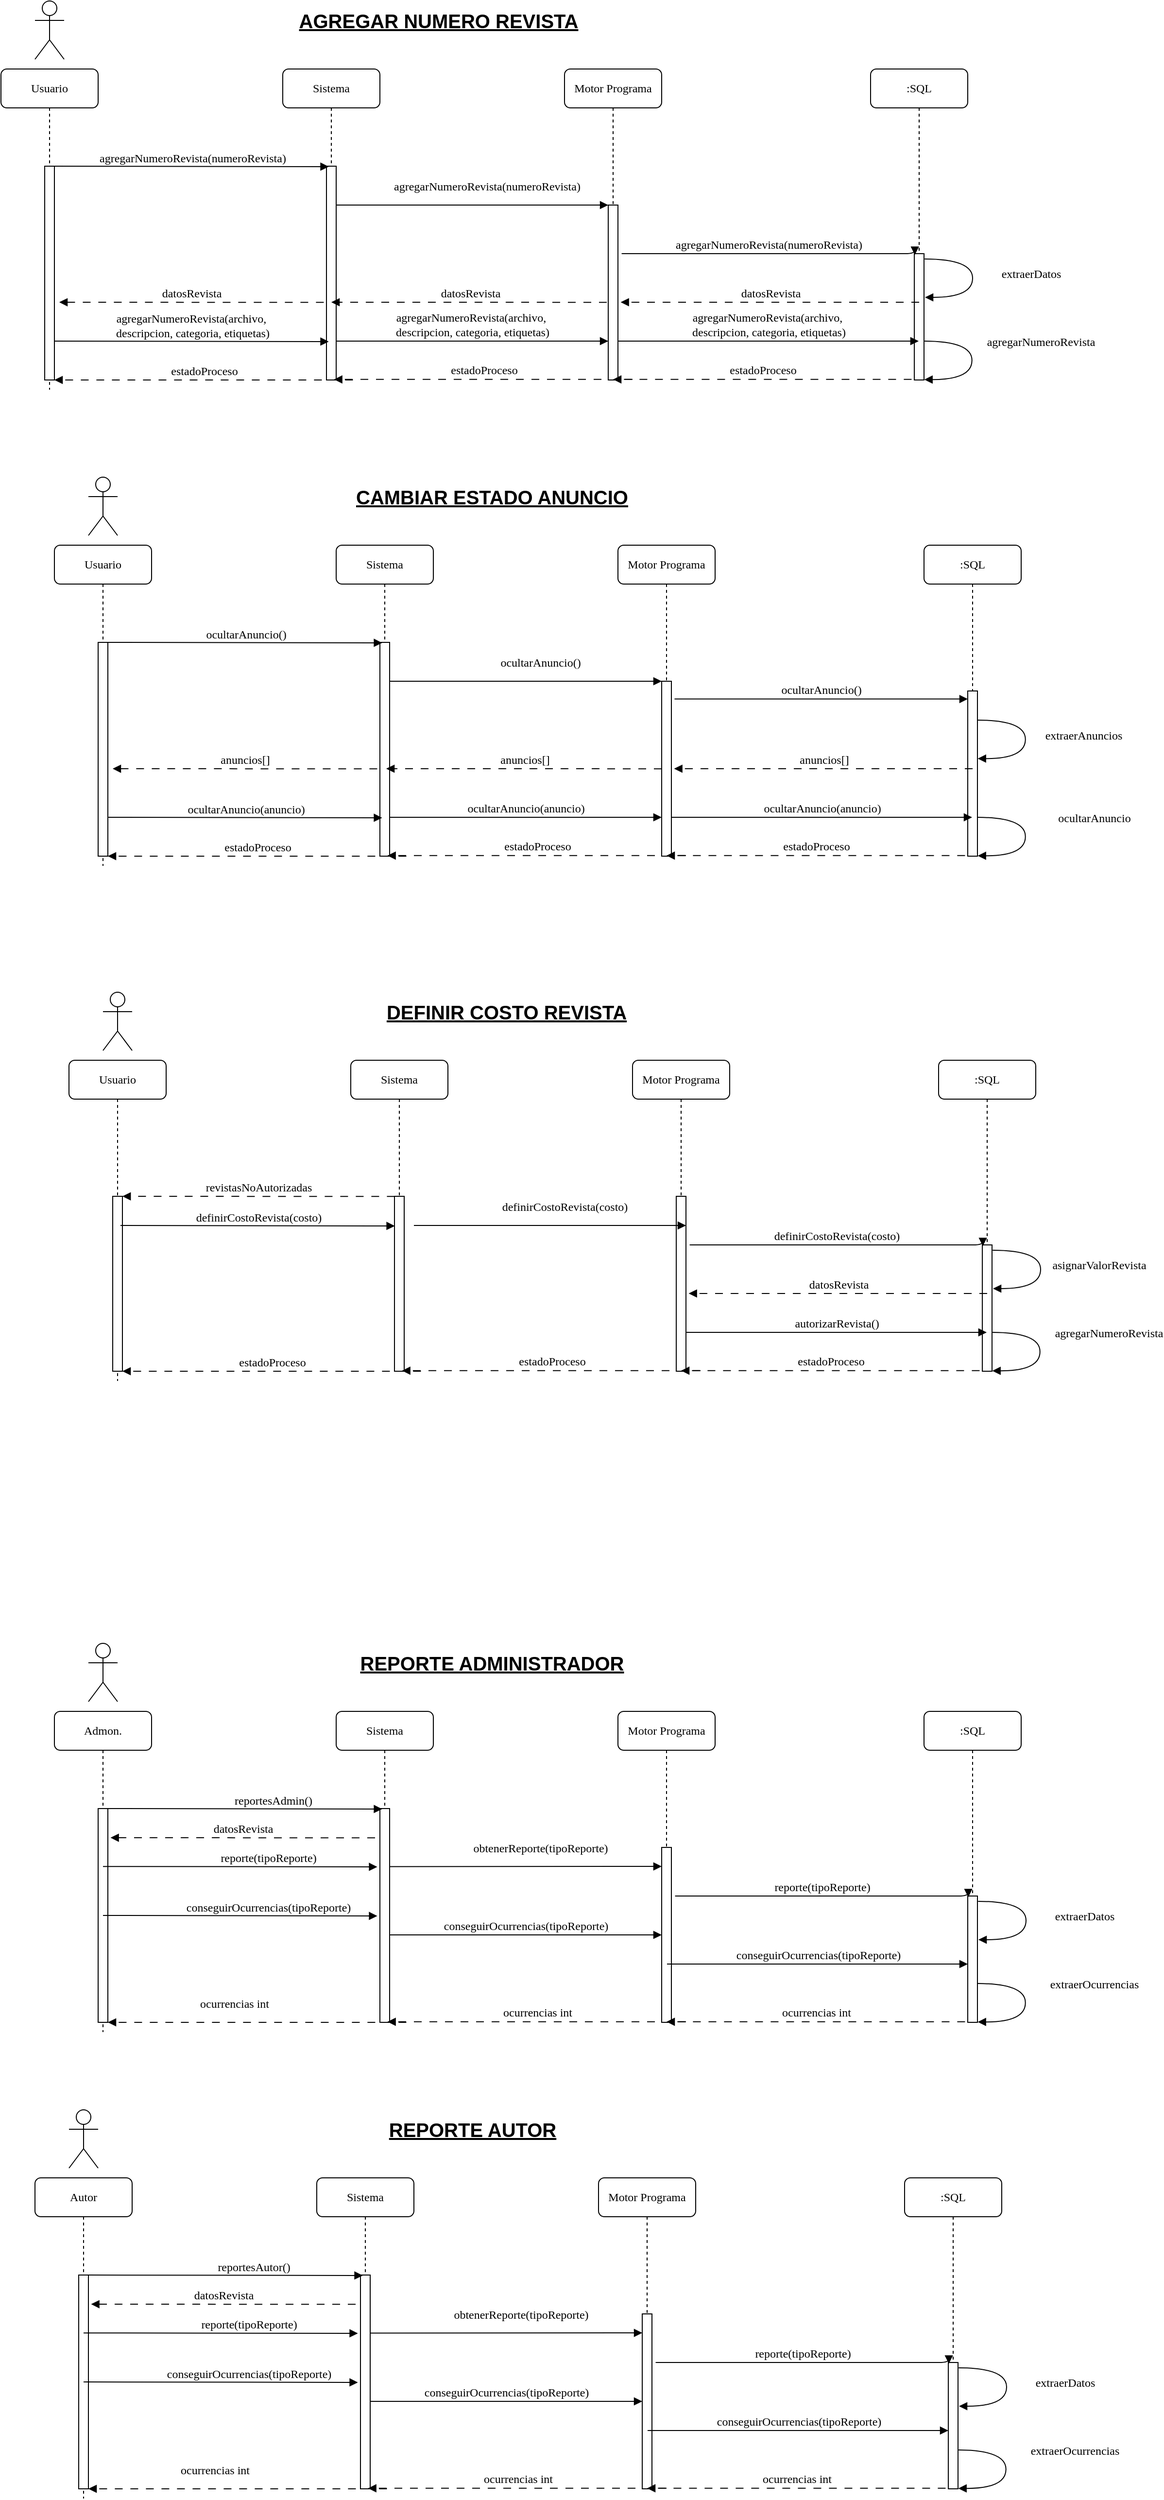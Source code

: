<mxfile version="24.7.17">
  <diagram name="Page-1" id="xA_IdwqXg2Sbtz7F4ckA">
    <mxGraphModel dx="1478" dy="698" grid="1" gridSize="10" guides="1" tooltips="1" connect="1" arrows="1" fold="1" page="1" pageScale="1" pageWidth="850" pageHeight="1100" math="0" shadow="0">
      <root>
        <mxCell id="0" />
        <mxCell id="1" parent="0" />
        <mxCell id="ti2Xoy3z3PjpQ079Awa5-1" value="Sistema" style="shape=umlLifeline;perimeter=lifelinePerimeter;whiteSpace=wrap;html=1;container=1;collapsible=0;recursiveResize=0;outlineConnect=0;rounded=1;shadow=0;comic=0;labelBackgroundColor=none;strokeWidth=1;fontFamily=Verdana;fontSize=12;align=center;" vertex="1" parent="1">
          <mxGeometry x="310" y="140" width="100" height="320" as="geometry" />
        </mxCell>
        <mxCell id="ti2Xoy3z3PjpQ079Awa5-2" value="" style="html=1;points=[];perimeter=orthogonalPerimeter;rounded=0;shadow=0;comic=0;labelBackgroundColor=none;strokeWidth=1;fontFamily=Verdana;fontSize=12;align=center;" vertex="1" parent="ti2Xoy3z3PjpQ079Awa5-1">
          <mxGeometry x="45" y="100" width="10" height="220" as="geometry" />
        </mxCell>
        <mxCell id="ti2Xoy3z3PjpQ079Awa5-116" value="estadoProceso" style="html=1;verticalAlign=bottom;endArrow=block;labelBackgroundColor=none;fontFamily=Verdana;fontSize=12;edgeStyle=elbowEdgeStyle;elbow=vertical;entryX=0.056;entryY=0.01;entryDx=0;entryDy=0;entryPerimeter=0;dashed=1;dashPattern=8 8;" edge="1" parent="ti2Xoy3z3PjpQ079Awa5-1">
          <mxGeometry relative="1" as="geometry">
            <mxPoint x="360" y="319.43" as="sourcePoint" />
            <Array as="points">
              <mxPoint x="57.79" y="319.43" />
            </Array>
            <mxPoint x="52.79" y="319.43" as="targetPoint" />
          </mxGeometry>
        </mxCell>
        <mxCell id="ti2Xoy3z3PjpQ079Awa5-3" value="Motor Programa" style="shape=umlLifeline;perimeter=lifelinePerimeter;whiteSpace=wrap;html=1;container=1;collapsible=0;recursiveResize=0;outlineConnect=0;rounded=1;shadow=0;comic=0;labelBackgroundColor=none;strokeWidth=1;fontFamily=Verdana;fontSize=12;align=center;" vertex="1" parent="1">
          <mxGeometry x="600" y="140" width="100" height="320" as="geometry" />
        </mxCell>
        <mxCell id="ti2Xoy3z3PjpQ079Awa5-4" value="" style="html=1;points=[];perimeter=orthogonalPerimeter;rounded=0;shadow=0;comic=0;labelBackgroundColor=none;strokeWidth=1;fontFamily=Verdana;fontSize=12;align=center;" vertex="1" parent="ti2Xoy3z3PjpQ079Awa5-3">
          <mxGeometry x="45" y="140" width="10" height="180" as="geometry" />
        </mxCell>
        <mxCell id="ti2Xoy3z3PjpQ079Awa5-5" value=":SQL" style="shape=umlLifeline;perimeter=lifelinePerimeter;whiteSpace=wrap;html=1;container=1;collapsible=0;recursiveResize=0;outlineConnect=0;rounded=1;shadow=0;comic=0;labelBackgroundColor=none;strokeWidth=1;fontFamily=Verdana;fontSize=12;align=center;" vertex="1" parent="1">
          <mxGeometry x="915" y="140" width="100" height="320" as="geometry" />
        </mxCell>
        <mxCell id="ti2Xoy3z3PjpQ079Awa5-6" value="" style="html=1;points=[];perimeter=orthogonalPerimeter;rounded=0;shadow=0;comic=0;labelBackgroundColor=none;strokeWidth=1;fontFamily=Verdana;fontSize=12;align=center;" vertex="1" parent="ti2Xoy3z3PjpQ079Awa5-5">
          <mxGeometry x="45" y="190" width="10" height="130" as="geometry" />
        </mxCell>
        <mxCell id="ti2Xoy3z3PjpQ079Awa5-7" value="extraerDatos" style="html=1;verticalAlign=bottom;endArrow=block;labelBackgroundColor=none;fontFamily=Verdana;fontSize=12;elbow=vertical;edgeStyle=orthogonalEdgeStyle;curved=1;exitX=1.066;exitY=0.713;exitPerimeter=0;" edge="1" parent="ti2Xoy3z3PjpQ079Awa5-5">
          <mxGeometry x="0.072" y="60" relative="1" as="geometry">
            <mxPoint x="55.66" y="195.45" as="sourcePoint" />
            <mxPoint x="56" y="235" as="targetPoint" />
            <Array as="points">
              <mxPoint x="105" y="195.54" />
              <mxPoint x="105" y="234.54" />
            </Array>
            <mxPoint as="offset" />
          </mxGeometry>
        </mxCell>
        <mxCell id="ti2Xoy3z3PjpQ079Awa5-114" value="agregarNumeroRevista" style="html=1;verticalAlign=bottom;endArrow=block;labelBackgroundColor=none;fontFamily=Verdana;fontSize=12;elbow=vertical;edgeStyle=orthogonalEdgeStyle;curved=1;exitX=1.066;exitY=0.713;exitPerimeter=0;" edge="1" parent="ti2Xoy3z3PjpQ079Awa5-5">
          <mxGeometry x="-0.14" y="71" relative="1" as="geometry">
            <mxPoint x="55.0" y="280.05" as="sourcePoint" />
            <mxPoint x="55.34" y="319.6" as="targetPoint" />
            <Array as="points">
              <mxPoint x="104.34" y="280.14" />
              <mxPoint x="104.34" y="319.14" />
            </Array>
            <mxPoint as="offset" />
          </mxGeometry>
        </mxCell>
        <mxCell id="ti2Xoy3z3PjpQ079Awa5-8" value="Usuario" style="shape=umlLifeline;perimeter=lifelinePerimeter;whiteSpace=wrap;html=1;container=1;collapsible=0;recursiveResize=0;outlineConnect=0;rounded=1;shadow=0;comic=0;labelBackgroundColor=none;strokeWidth=1;fontFamily=Verdana;fontSize=12;align=center;" vertex="1" parent="1">
          <mxGeometry x="20" y="140" width="100" height="330" as="geometry" />
        </mxCell>
        <mxCell id="ti2Xoy3z3PjpQ079Awa5-9" value="" style="html=1;points=[];perimeter=orthogonalPerimeter;rounded=0;shadow=0;comic=0;labelBackgroundColor=none;strokeWidth=1;fontFamily=Verdana;fontSize=12;align=center;" vertex="1" parent="ti2Xoy3z3PjpQ079Awa5-8">
          <mxGeometry x="45" y="100" width="10" height="220" as="geometry" />
        </mxCell>
        <mxCell id="ti2Xoy3z3PjpQ079Awa5-117" value="estadoProceso" style="html=1;verticalAlign=bottom;endArrow=block;labelBackgroundColor=none;fontFamily=Verdana;fontSize=12;edgeStyle=elbowEdgeStyle;elbow=vertical;entryX=0.056;entryY=0.01;entryDx=0;entryDy=0;entryPerimeter=0;dashed=1;dashPattern=8 8;" edge="1" parent="ti2Xoy3z3PjpQ079Awa5-8">
          <mxGeometry relative="1" as="geometry">
            <mxPoint x="362.21" y="320" as="sourcePoint" />
            <Array as="points">
              <mxPoint x="60.0" y="320" />
            </Array>
            <mxPoint x="55.0" y="320" as="targetPoint" />
          </mxGeometry>
        </mxCell>
        <mxCell id="ti2Xoy3z3PjpQ079Awa5-10" value="agregarNumeroRevista(numeroRevista)" style="html=1;verticalAlign=bottom;endArrow=block;labelBackgroundColor=none;fontFamily=Verdana;fontSize=12;edgeStyle=elbowEdgeStyle;elbow=vertical;entryX=0.056;entryY=0.01;entryDx=0;entryDy=0;entryPerimeter=0;" edge="1" parent="1" target="ti2Xoy3z3PjpQ079Awa5-6">
          <mxGeometry relative="1" as="geometry">
            <mxPoint x="658.79" y="330" as="sourcePoint" />
            <Array as="points">
              <mxPoint x="663.79" y="330" />
            </Array>
            <mxPoint x="880" y="333" as="targetPoint" />
          </mxGeometry>
        </mxCell>
        <mxCell id="ti2Xoy3z3PjpQ079Awa5-11" value="agregarNumeroRevista(numeroRevista)" style="html=1;verticalAlign=bottom;endArrow=block;entryX=0;entryY=0;labelBackgroundColor=none;fontFamily=Verdana;fontSize=12;edgeStyle=elbowEdgeStyle;elbow=vertical;" edge="1" parent="1" source="ti2Xoy3z3PjpQ079Awa5-2" target="ti2Xoy3z3PjpQ079Awa5-4">
          <mxGeometry x="0.107" y="10" relative="1" as="geometry">
            <mxPoint x="440" y="260" as="sourcePoint" />
            <mxPoint as="offset" />
          </mxGeometry>
        </mxCell>
        <mxCell id="ti2Xoy3z3PjpQ079Awa5-12" value="" style="shape=umlActor;verticalLabelPosition=bottom;verticalAlign=top;html=1;outlineConnect=0;" vertex="1" parent="1">
          <mxGeometry x="55" y="70" width="30" height="60" as="geometry" />
        </mxCell>
        <mxCell id="ti2Xoy3z3PjpQ079Awa5-13" value="&lt;font style=&quot;font-size: 20px;&quot;&gt;&lt;b&gt;&lt;u&gt;AGREGAR NUMERO REVISTA&lt;/u&gt;&lt;/b&gt;&lt;/font&gt;" style="text;html=1;align=center;verticalAlign=middle;resizable=0;points=[];autosize=1;strokeColor=none;fillColor=none;" vertex="1" parent="1">
          <mxGeometry x="315" y="70" width="310" height="40" as="geometry" />
        </mxCell>
        <mxCell id="ti2Xoy3z3PjpQ079Awa5-15" value="agregarNumeroRevista(numeroRevista)" style="html=1;verticalAlign=bottom;endArrow=block;labelBackgroundColor=none;fontFamily=Verdana;fontSize=12;edgeStyle=elbowEdgeStyle;elbow=vertical;entryX=0.771;entryY=0.067;entryDx=0;entryDy=0;entryPerimeter=0;exitX=0.771;exitY=0.067;exitDx=0;exitDy=0;exitPerimeter=0;" edge="1" parent="1">
          <mxGeometry x="0.004" relative="1" as="geometry">
            <mxPoint x="75.0" y="240" as="sourcePoint" />
            <mxPoint x="357.29" y="240.52" as="targetPoint" />
            <mxPoint as="offset" />
          </mxGeometry>
        </mxCell>
        <mxCell id="ti2Xoy3z3PjpQ079Awa5-16" value="datosRevista" style="html=1;verticalAlign=bottom;endArrow=block;labelBackgroundColor=none;fontFamily=Verdana;fontSize=12;edgeStyle=elbowEdgeStyle;elbow=vertical;entryX=0.056;entryY=0.01;entryDx=0;entryDy=0;entryPerimeter=0;dashed=1;dashPattern=8 8;" edge="1" parent="1">
          <mxGeometry relative="1" as="geometry">
            <mxPoint x="965" y="380" as="sourcePoint" />
            <Array as="points">
              <mxPoint x="662.79" y="380" />
            </Array>
            <mxPoint x="657.79" y="380" as="targetPoint" />
          </mxGeometry>
        </mxCell>
        <mxCell id="ti2Xoy3z3PjpQ079Awa5-17" value="datosRevista" style="html=1;verticalAlign=bottom;endArrow=block;labelBackgroundColor=none;fontFamily=Verdana;fontSize=12;edgeStyle=elbowEdgeStyle;elbow=vertical;dashed=1;dashPattern=8 8;exitX=0.056;exitY=0.984;exitDx=0;exitDy=0;exitPerimeter=0;" edge="1" parent="1">
          <mxGeometry x="-0.005" relative="1" as="geometry">
            <mxPoint x="643.48" y="380.08" as="sourcePoint" />
            <Array as="points" />
            <mxPoint x="360" y="380" as="targetPoint" />
            <mxPoint as="offset" />
          </mxGeometry>
        </mxCell>
        <mxCell id="ti2Xoy3z3PjpQ079Awa5-18" value="datosRevista" style="html=1;verticalAlign=bottom;endArrow=block;labelBackgroundColor=none;fontFamily=Verdana;fontSize=12;edgeStyle=elbowEdgeStyle;elbow=vertical;dashed=1;dashPattern=8 8;" edge="1" parent="1">
          <mxGeometry x="-0.001" relative="1" as="geometry">
            <mxPoint x="352.21" y="380.14" as="sourcePoint" />
            <Array as="points">
              <mxPoint x="210" y="380" />
            </Array>
            <mxPoint x="80" y="380" as="targetPoint" />
            <mxPoint as="offset" />
          </mxGeometry>
        </mxCell>
        <mxCell id="ti2Xoy3z3PjpQ079Awa5-110" value="agregarNumeroRevista(archivo,&amp;nbsp;&lt;div&gt;descripcion, categoria, etiquetas)&lt;/div&gt;" style="html=1;verticalAlign=bottom;endArrow=block;labelBackgroundColor=none;fontFamily=Verdana;fontSize=12;edgeStyle=elbowEdgeStyle;elbow=vertical;entryX=0.771;entryY=0.067;entryDx=0;entryDy=0;entryPerimeter=0;exitX=0.771;exitY=0.067;exitDx=0;exitDy=0;exitPerimeter=0;" edge="1" parent="1">
          <mxGeometry x="0.004" relative="1" as="geometry">
            <mxPoint x="75.0" y="420" as="sourcePoint" />
            <mxPoint x="357.29" y="420.52" as="targetPoint" />
            <mxPoint as="offset" />
          </mxGeometry>
        </mxCell>
        <mxCell id="ti2Xoy3z3PjpQ079Awa5-111" value="agregarNumeroRevista(archivo,&amp;nbsp;&lt;div&gt;descripcion, categoria, etiquetas)&lt;/div&gt;" style="html=1;verticalAlign=bottom;endArrow=block;entryX=0;entryY=0;labelBackgroundColor=none;fontFamily=Verdana;fontSize=12;edgeStyle=elbowEdgeStyle;elbow=vertical;" edge="1" parent="1">
          <mxGeometry relative="1" as="geometry">
            <mxPoint x="365" y="420" as="sourcePoint" />
            <mxPoint as="offset" />
            <mxPoint x="645" y="420" as="targetPoint" />
          </mxGeometry>
        </mxCell>
        <mxCell id="ti2Xoy3z3PjpQ079Awa5-113" value="agregarNumeroRevista(archivo,&amp;nbsp;&lt;div&gt;descripcion, categoria, etiquetas)&lt;/div&gt;" style="html=1;verticalAlign=bottom;endArrow=block;labelBackgroundColor=none;fontFamily=Verdana;fontSize=12;edgeStyle=elbowEdgeStyle;elbow=vertical;" edge="1" parent="1" target="ti2Xoy3z3PjpQ079Awa5-5">
          <mxGeometry relative="1" as="geometry">
            <mxPoint x="655" y="420" as="sourcePoint" />
            <mxPoint as="offset" />
            <mxPoint x="935" y="420" as="targetPoint" />
          </mxGeometry>
        </mxCell>
        <mxCell id="ti2Xoy3z3PjpQ079Awa5-115" value="estadoProceso" style="html=1;verticalAlign=bottom;endArrow=block;labelBackgroundColor=none;fontFamily=Verdana;fontSize=12;edgeStyle=elbowEdgeStyle;elbow=vertical;entryX=0.056;entryY=0.01;entryDx=0;entryDy=0;entryPerimeter=0;dashed=1;dashPattern=8 8;" edge="1" parent="1">
          <mxGeometry relative="1" as="geometry">
            <mxPoint x="957.21" y="459.43" as="sourcePoint" />
            <Array as="points">
              <mxPoint x="655" y="459.43" />
            </Array>
            <mxPoint x="650" y="459.43" as="targetPoint" />
          </mxGeometry>
        </mxCell>
        <mxCell id="ti2Xoy3z3PjpQ079Awa5-118" value="Sistema" style="shape=umlLifeline;perimeter=lifelinePerimeter;whiteSpace=wrap;html=1;container=1;collapsible=0;recursiveResize=0;outlineConnect=0;rounded=1;shadow=0;comic=0;labelBackgroundColor=none;strokeWidth=1;fontFamily=Verdana;fontSize=12;align=center;" vertex="1" parent="1">
          <mxGeometry x="365" y="630" width="100" height="320" as="geometry" />
        </mxCell>
        <mxCell id="ti2Xoy3z3PjpQ079Awa5-119" value="" style="html=1;points=[];perimeter=orthogonalPerimeter;rounded=0;shadow=0;comic=0;labelBackgroundColor=none;strokeWidth=1;fontFamily=Verdana;fontSize=12;align=center;" vertex="1" parent="ti2Xoy3z3PjpQ079Awa5-118">
          <mxGeometry x="45" y="100" width="10" height="220" as="geometry" />
        </mxCell>
        <mxCell id="ti2Xoy3z3PjpQ079Awa5-120" value="estadoProceso" style="html=1;verticalAlign=bottom;endArrow=block;labelBackgroundColor=none;fontFamily=Verdana;fontSize=12;edgeStyle=elbowEdgeStyle;elbow=vertical;entryX=0.056;entryY=0.01;entryDx=0;entryDy=0;entryPerimeter=0;dashed=1;dashPattern=8 8;" edge="1" parent="ti2Xoy3z3PjpQ079Awa5-118">
          <mxGeometry relative="1" as="geometry">
            <mxPoint x="360" y="319.43" as="sourcePoint" />
            <Array as="points">
              <mxPoint x="57.79" y="319.43" />
            </Array>
            <mxPoint x="52.79" y="319.43" as="targetPoint" />
          </mxGeometry>
        </mxCell>
        <mxCell id="ti2Xoy3z3PjpQ079Awa5-121" value="Motor Programa" style="shape=umlLifeline;perimeter=lifelinePerimeter;whiteSpace=wrap;html=1;container=1;collapsible=0;recursiveResize=0;outlineConnect=0;rounded=1;shadow=0;comic=0;labelBackgroundColor=none;strokeWidth=1;fontFamily=Verdana;fontSize=12;align=center;" vertex="1" parent="1">
          <mxGeometry x="655" y="630" width="100" height="320" as="geometry" />
        </mxCell>
        <mxCell id="ti2Xoy3z3PjpQ079Awa5-122" value="" style="html=1;points=[];perimeter=orthogonalPerimeter;rounded=0;shadow=0;comic=0;labelBackgroundColor=none;strokeWidth=1;fontFamily=Verdana;fontSize=12;align=center;" vertex="1" parent="ti2Xoy3z3PjpQ079Awa5-121">
          <mxGeometry x="45" y="140" width="10" height="180" as="geometry" />
        </mxCell>
        <mxCell id="ti2Xoy3z3PjpQ079Awa5-123" value=":SQL" style="shape=umlLifeline;perimeter=lifelinePerimeter;whiteSpace=wrap;html=1;container=1;collapsible=0;recursiveResize=0;outlineConnect=0;rounded=1;shadow=0;comic=0;labelBackgroundColor=none;strokeWidth=1;fontFamily=Verdana;fontSize=12;align=center;" vertex="1" parent="1">
          <mxGeometry x="970" y="630" width="100" height="320" as="geometry" />
        </mxCell>
        <mxCell id="ti2Xoy3z3PjpQ079Awa5-124" value="" style="html=1;points=[];perimeter=orthogonalPerimeter;rounded=0;shadow=0;comic=0;labelBackgroundColor=none;strokeWidth=1;fontFamily=Verdana;fontSize=12;align=center;" vertex="1" parent="ti2Xoy3z3PjpQ079Awa5-123">
          <mxGeometry x="45" y="150" width="10" height="170" as="geometry" />
        </mxCell>
        <mxCell id="ti2Xoy3z3PjpQ079Awa5-125" value="extraerAnuncios" style="html=1;verticalAlign=bottom;endArrow=block;labelBackgroundColor=none;fontFamily=Verdana;fontSize=12;elbow=vertical;edgeStyle=orthogonalEdgeStyle;curved=1;exitX=1.066;exitY=0.713;exitPerimeter=0;" edge="1" parent="ti2Xoy3z3PjpQ079Awa5-123">
          <mxGeometry x="0.072" y="60" relative="1" as="geometry">
            <mxPoint x="55.0" y="180.03" as="sourcePoint" />
            <mxPoint x="55.34" y="219.58" as="targetPoint" />
            <Array as="points">
              <mxPoint x="104.34" y="180.12" />
              <mxPoint x="104.34" y="219.12" />
            </Array>
            <mxPoint as="offset" />
          </mxGeometry>
        </mxCell>
        <mxCell id="ti2Xoy3z3PjpQ079Awa5-126" value="ocultarAnuncio" style="html=1;verticalAlign=bottom;endArrow=block;labelBackgroundColor=none;fontFamily=Verdana;fontSize=12;elbow=vertical;edgeStyle=orthogonalEdgeStyle;curved=1;exitX=1.066;exitY=0.713;exitPerimeter=0;" edge="1" parent="ti2Xoy3z3PjpQ079Awa5-123">
          <mxGeometry x="-0.14" y="71" relative="1" as="geometry">
            <mxPoint x="55.0" y="280.05" as="sourcePoint" />
            <mxPoint x="55.34" y="319.6" as="targetPoint" />
            <Array as="points">
              <mxPoint x="104.34" y="280.14" />
              <mxPoint x="104.34" y="319.14" />
            </Array>
            <mxPoint as="offset" />
          </mxGeometry>
        </mxCell>
        <mxCell id="ti2Xoy3z3PjpQ079Awa5-127" value="Usuario" style="shape=umlLifeline;perimeter=lifelinePerimeter;whiteSpace=wrap;html=1;container=1;collapsible=0;recursiveResize=0;outlineConnect=0;rounded=1;shadow=0;comic=0;labelBackgroundColor=none;strokeWidth=1;fontFamily=Verdana;fontSize=12;align=center;" vertex="1" parent="1">
          <mxGeometry x="75" y="630" width="100" height="330" as="geometry" />
        </mxCell>
        <mxCell id="ti2Xoy3z3PjpQ079Awa5-128" value="" style="html=1;points=[];perimeter=orthogonalPerimeter;rounded=0;shadow=0;comic=0;labelBackgroundColor=none;strokeWidth=1;fontFamily=Verdana;fontSize=12;align=center;" vertex="1" parent="ti2Xoy3z3PjpQ079Awa5-127">
          <mxGeometry x="45" y="100" width="10" height="220" as="geometry" />
        </mxCell>
        <mxCell id="ti2Xoy3z3PjpQ079Awa5-129" value="estadoProceso" style="html=1;verticalAlign=bottom;endArrow=block;labelBackgroundColor=none;fontFamily=Verdana;fontSize=12;edgeStyle=elbowEdgeStyle;elbow=vertical;entryX=0.056;entryY=0.01;entryDx=0;entryDy=0;entryPerimeter=0;dashed=1;dashPattern=8 8;" edge="1" parent="ti2Xoy3z3PjpQ079Awa5-127">
          <mxGeometry relative="1" as="geometry">
            <mxPoint x="362.21" y="320" as="sourcePoint" />
            <Array as="points">
              <mxPoint x="60.0" y="320" />
            </Array>
            <mxPoint x="55.0" y="320" as="targetPoint" />
          </mxGeometry>
        </mxCell>
        <mxCell id="ti2Xoy3z3PjpQ079Awa5-130" value="ocultarAnuncio()" style="html=1;verticalAlign=bottom;endArrow=block;labelBackgroundColor=none;fontFamily=Verdana;fontSize=12;edgeStyle=elbowEdgeStyle;elbow=vertical;" edge="1" parent="1">
          <mxGeometry relative="1" as="geometry">
            <mxPoint x="713.23" y="788.3" as="sourcePoint" />
            <Array as="points">
              <mxPoint x="718.23" y="788.3" />
            </Array>
            <mxPoint x="1015" y="788" as="targetPoint" />
          </mxGeometry>
        </mxCell>
        <mxCell id="ti2Xoy3z3PjpQ079Awa5-131" value="ocultarAnuncio()" style="html=1;verticalAlign=bottom;endArrow=block;entryX=0;entryY=0;labelBackgroundColor=none;fontFamily=Verdana;fontSize=12;edgeStyle=elbowEdgeStyle;elbow=vertical;" edge="1" parent="1" source="ti2Xoy3z3PjpQ079Awa5-119" target="ti2Xoy3z3PjpQ079Awa5-122">
          <mxGeometry x="0.106" y="10" relative="1" as="geometry">
            <mxPoint x="495" y="750" as="sourcePoint" />
            <mxPoint as="offset" />
          </mxGeometry>
        </mxCell>
        <mxCell id="ti2Xoy3z3PjpQ079Awa5-132" value="" style="shape=umlActor;verticalLabelPosition=bottom;verticalAlign=top;html=1;outlineConnect=0;" vertex="1" parent="1">
          <mxGeometry x="110" y="560" width="30" height="60" as="geometry" />
        </mxCell>
        <mxCell id="ti2Xoy3z3PjpQ079Awa5-133" value="&lt;font style=&quot;font-size: 20px;&quot;&gt;&lt;b&gt;&lt;u&gt;CAMBIAR ESTADO ANUNCIO&lt;/u&gt;&lt;/b&gt;&lt;/font&gt;" style="text;html=1;align=center;verticalAlign=middle;resizable=0;points=[];autosize=1;strokeColor=none;fillColor=none;" vertex="1" parent="1">
          <mxGeometry x="375" y="560" width="300" height="40" as="geometry" />
        </mxCell>
        <mxCell id="ti2Xoy3z3PjpQ079Awa5-134" value="ocultarAnuncio()" style="html=1;verticalAlign=bottom;endArrow=block;labelBackgroundColor=none;fontFamily=Verdana;fontSize=12;edgeStyle=elbowEdgeStyle;elbow=vertical;entryX=0.771;entryY=0.067;entryDx=0;entryDy=0;entryPerimeter=0;exitX=0.771;exitY=0.067;exitDx=0;exitDy=0;exitPerimeter=0;" edge="1" parent="1">
          <mxGeometry x="0.004" relative="1" as="geometry">
            <mxPoint x="130.0" y="730" as="sourcePoint" />
            <mxPoint x="412.29" y="730.52" as="targetPoint" />
            <mxPoint as="offset" />
          </mxGeometry>
        </mxCell>
        <mxCell id="ti2Xoy3z3PjpQ079Awa5-135" value="anuncios[]" style="html=1;verticalAlign=bottom;endArrow=block;labelBackgroundColor=none;fontFamily=Verdana;fontSize=12;edgeStyle=elbowEdgeStyle;elbow=vertical;entryX=0.056;entryY=0.01;entryDx=0;entryDy=0;entryPerimeter=0;dashed=1;dashPattern=8 8;" edge="1" parent="1">
          <mxGeometry relative="1" as="geometry">
            <mxPoint x="1020" y="860" as="sourcePoint" />
            <Array as="points">
              <mxPoint x="717.79" y="860" />
            </Array>
            <mxPoint x="712.79" y="860" as="targetPoint" />
          </mxGeometry>
        </mxCell>
        <mxCell id="ti2Xoy3z3PjpQ079Awa5-136" value="anuncios[]" style="html=1;verticalAlign=bottom;endArrow=block;labelBackgroundColor=none;fontFamily=Verdana;fontSize=12;edgeStyle=elbowEdgeStyle;elbow=vertical;dashed=1;dashPattern=8 8;exitX=0.056;exitY=0.984;exitDx=0;exitDy=0;exitPerimeter=0;" edge="1" parent="1">
          <mxGeometry x="-0.005" relative="1" as="geometry">
            <mxPoint x="700.0" y="860.08" as="sourcePoint" />
            <Array as="points" />
            <mxPoint x="416.52" y="860" as="targetPoint" />
            <mxPoint as="offset" />
          </mxGeometry>
        </mxCell>
        <mxCell id="ti2Xoy3z3PjpQ079Awa5-137" value="anuncios[]" style="html=1;verticalAlign=bottom;endArrow=block;labelBackgroundColor=none;fontFamily=Verdana;fontSize=12;edgeStyle=elbowEdgeStyle;elbow=vertical;dashed=1;dashPattern=8 8;" edge="1" parent="1">
          <mxGeometry x="-0.003" relative="1" as="geometry">
            <mxPoint x="407.21" y="860.14" as="sourcePoint" />
            <Array as="points">
              <mxPoint x="265" y="860" />
            </Array>
            <mxPoint x="135" y="860" as="targetPoint" />
            <mxPoint as="offset" />
          </mxGeometry>
        </mxCell>
        <mxCell id="ti2Xoy3z3PjpQ079Awa5-138" value="ocultarAnuncio(anuncio)" style="html=1;verticalAlign=bottom;endArrow=block;labelBackgroundColor=none;fontFamily=Verdana;fontSize=12;edgeStyle=elbowEdgeStyle;elbow=vertical;entryX=0.771;entryY=0.067;entryDx=0;entryDy=0;entryPerimeter=0;exitX=0.771;exitY=0.067;exitDx=0;exitDy=0;exitPerimeter=0;" edge="1" parent="1">
          <mxGeometry x="0.004" relative="1" as="geometry">
            <mxPoint x="130.0" y="910" as="sourcePoint" />
            <mxPoint x="412.29" y="910.52" as="targetPoint" />
            <mxPoint as="offset" />
          </mxGeometry>
        </mxCell>
        <mxCell id="ti2Xoy3z3PjpQ079Awa5-139" value="ocultarAnuncio(anuncio)" style="html=1;verticalAlign=bottom;endArrow=block;entryX=0;entryY=0;labelBackgroundColor=none;fontFamily=Verdana;fontSize=12;edgeStyle=elbowEdgeStyle;elbow=vertical;" edge="1" parent="1">
          <mxGeometry relative="1" as="geometry">
            <mxPoint x="420" y="910" as="sourcePoint" />
            <mxPoint as="offset" />
            <mxPoint x="700" y="910" as="targetPoint" />
          </mxGeometry>
        </mxCell>
        <mxCell id="ti2Xoy3z3PjpQ079Awa5-140" value="ocultarAnuncio(anuncio)" style="html=1;verticalAlign=bottom;endArrow=block;labelBackgroundColor=none;fontFamily=Verdana;fontSize=12;edgeStyle=elbowEdgeStyle;elbow=vertical;" edge="1" parent="1" target="ti2Xoy3z3PjpQ079Awa5-123">
          <mxGeometry relative="1" as="geometry">
            <mxPoint x="710" y="910" as="sourcePoint" />
            <mxPoint as="offset" />
            <mxPoint x="990" y="910" as="targetPoint" />
          </mxGeometry>
        </mxCell>
        <mxCell id="ti2Xoy3z3PjpQ079Awa5-141" value="estadoProceso" style="html=1;verticalAlign=bottom;endArrow=block;labelBackgroundColor=none;fontFamily=Verdana;fontSize=12;edgeStyle=elbowEdgeStyle;elbow=vertical;entryX=0.056;entryY=0.01;entryDx=0;entryDy=0;entryPerimeter=0;dashed=1;dashPattern=8 8;" edge="1" parent="1">
          <mxGeometry relative="1" as="geometry">
            <mxPoint x="1012.21" y="949.43" as="sourcePoint" />
            <Array as="points">
              <mxPoint x="710" y="949.43" />
            </Array>
            <mxPoint x="705" y="949.43" as="targetPoint" />
          </mxGeometry>
        </mxCell>
        <mxCell id="ti2Xoy3z3PjpQ079Awa5-143" value="Sistema" style="shape=umlLifeline;perimeter=lifelinePerimeter;whiteSpace=wrap;html=1;container=1;collapsible=0;recursiveResize=0;outlineConnect=0;rounded=1;shadow=0;comic=0;labelBackgroundColor=none;strokeWidth=1;fontFamily=Verdana;fontSize=12;align=center;" vertex="1" parent="1">
          <mxGeometry x="380" y="1160" width="100" height="320" as="geometry" />
        </mxCell>
        <mxCell id="ti2Xoy3z3PjpQ079Awa5-144" value="" style="html=1;points=[];perimeter=orthogonalPerimeter;rounded=0;shadow=0;comic=0;labelBackgroundColor=none;strokeWidth=1;fontFamily=Verdana;fontSize=12;align=center;" vertex="1" parent="ti2Xoy3z3PjpQ079Awa5-143">
          <mxGeometry x="45" y="140" width="10" height="180" as="geometry" />
        </mxCell>
        <mxCell id="ti2Xoy3z3PjpQ079Awa5-145" value="estadoProceso" style="html=1;verticalAlign=bottom;endArrow=block;labelBackgroundColor=none;fontFamily=Verdana;fontSize=12;edgeStyle=elbowEdgeStyle;elbow=vertical;entryX=0.056;entryY=0.01;entryDx=0;entryDy=0;entryPerimeter=0;dashed=1;dashPattern=8 8;" edge="1" parent="ti2Xoy3z3PjpQ079Awa5-143">
          <mxGeometry relative="1" as="geometry">
            <mxPoint x="360" y="319.43" as="sourcePoint" />
            <Array as="points">
              <mxPoint x="57.79" y="319.43" />
            </Array>
            <mxPoint x="52.79" y="319.43" as="targetPoint" />
          </mxGeometry>
        </mxCell>
        <mxCell id="ti2Xoy3z3PjpQ079Awa5-146" value="Motor Programa" style="shape=umlLifeline;perimeter=lifelinePerimeter;whiteSpace=wrap;html=1;container=1;collapsible=0;recursiveResize=0;outlineConnect=0;rounded=1;shadow=0;comic=0;labelBackgroundColor=none;strokeWidth=1;fontFamily=Verdana;fontSize=12;align=center;" vertex="1" parent="1">
          <mxGeometry x="670" y="1160" width="100" height="320" as="geometry" />
        </mxCell>
        <mxCell id="ti2Xoy3z3PjpQ079Awa5-147" value="" style="html=1;points=[];perimeter=orthogonalPerimeter;rounded=0;shadow=0;comic=0;labelBackgroundColor=none;strokeWidth=1;fontFamily=Verdana;fontSize=12;align=center;" vertex="1" parent="ti2Xoy3z3PjpQ079Awa5-146">
          <mxGeometry x="45" y="140" width="10" height="180" as="geometry" />
        </mxCell>
        <mxCell id="ti2Xoy3z3PjpQ079Awa5-148" value=":SQL" style="shape=umlLifeline;perimeter=lifelinePerimeter;whiteSpace=wrap;html=1;container=1;collapsible=0;recursiveResize=0;outlineConnect=0;rounded=1;shadow=0;comic=0;labelBackgroundColor=none;strokeWidth=1;fontFamily=Verdana;fontSize=12;align=center;" vertex="1" parent="1">
          <mxGeometry x="985" y="1160" width="100" height="320" as="geometry" />
        </mxCell>
        <mxCell id="ti2Xoy3z3PjpQ079Awa5-149" value="" style="html=1;points=[];perimeter=orthogonalPerimeter;rounded=0;shadow=0;comic=0;labelBackgroundColor=none;strokeWidth=1;fontFamily=Verdana;fontSize=12;align=center;" vertex="1" parent="ti2Xoy3z3PjpQ079Awa5-148">
          <mxGeometry x="45" y="190" width="10" height="130" as="geometry" />
        </mxCell>
        <mxCell id="ti2Xoy3z3PjpQ079Awa5-150" value="asignarValorRevista" style="html=1;verticalAlign=bottom;endArrow=block;labelBackgroundColor=none;fontFamily=Verdana;fontSize=12;elbow=vertical;edgeStyle=orthogonalEdgeStyle;curved=1;exitX=1.066;exitY=0.713;exitPerimeter=0;" edge="1" parent="ti2Xoy3z3PjpQ079Awa5-148">
          <mxGeometry x="0.072" y="60" relative="1" as="geometry">
            <mxPoint x="55.66" y="195.45" as="sourcePoint" />
            <mxPoint x="56" y="235" as="targetPoint" />
            <Array as="points">
              <mxPoint x="105" y="195.54" />
              <mxPoint x="105" y="234.54" />
            </Array>
            <mxPoint as="offset" />
          </mxGeometry>
        </mxCell>
        <mxCell id="ti2Xoy3z3PjpQ079Awa5-151" value="agregarNumeroRevista" style="html=1;verticalAlign=bottom;endArrow=block;labelBackgroundColor=none;fontFamily=Verdana;fontSize=12;elbow=vertical;edgeStyle=orthogonalEdgeStyle;curved=1;exitX=1.066;exitY=0.713;exitPerimeter=0;" edge="1" parent="ti2Xoy3z3PjpQ079Awa5-148">
          <mxGeometry x="-0.14" y="71" relative="1" as="geometry">
            <mxPoint x="55.0" y="280.05" as="sourcePoint" />
            <mxPoint x="55.34" y="319.6" as="targetPoint" />
            <Array as="points">
              <mxPoint x="104.34" y="280.14" />
              <mxPoint x="104.34" y="319.14" />
            </Array>
            <mxPoint as="offset" />
          </mxGeometry>
        </mxCell>
        <mxCell id="ti2Xoy3z3PjpQ079Awa5-152" value="Usuario" style="shape=umlLifeline;perimeter=lifelinePerimeter;whiteSpace=wrap;html=1;container=1;collapsible=0;recursiveResize=0;outlineConnect=0;rounded=1;shadow=0;comic=0;labelBackgroundColor=none;strokeWidth=1;fontFamily=Verdana;fontSize=12;align=center;" vertex="1" parent="1">
          <mxGeometry x="90" y="1160" width="100" height="330" as="geometry" />
        </mxCell>
        <mxCell id="ti2Xoy3z3PjpQ079Awa5-153" value="" style="html=1;points=[];perimeter=orthogonalPerimeter;rounded=0;shadow=0;comic=0;labelBackgroundColor=none;strokeWidth=1;fontFamily=Verdana;fontSize=12;align=center;" vertex="1" parent="ti2Xoy3z3PjpQ079Awa5-152">
          <mxGeometry x="45" y="140" width="10" height="180" as="geometry" />
        </mxCell>
        <mxCell id="ti2Xoy3z3PjpQ079Awa5-154" value="estadoProceso" style="html=1;verticalAlign=bottom;endArrow=block;labelBackgroundColor=none;fontFamily=Verdana;fontSize=12;edgeStyle=elbowEdgeStyle;elbow=vertical;entryX=0.056;entryY=0.01;entryDx=0;entryDy=0;entryPerimeter=0;dashed=1;dashPattern=8 8;" edge="1" parent="ti2Xoy3z3PjpQ079Awa5-152">
          <mxGeometry relative="1" as="geometry">
            <mxPoint x="362.21" y="320" as="sourcePoint" />
            <Array as="points">
              <mxPoint x="60.0" y="320" />
            </Array>
            <mxPoint x="55.0" y="320" as="targetPoint" />
          </mxGeometry>
        </mxCell>
        <mxCell id="ti2Xoy3z3PjpQ079Awa5-155" value="definirCostoRevista(costo)" style="html=1;verticalAlign=bottom;endArrow=block;labelBackgroundColor=none;fontFamily=Verdana;fontSize=12;edgeStyle=elbowEdgeStyle;elbow=vertical;entryX=0.056;entryY=0.01;entryDx=0;entryDy=0;entryPerimeter=0;" edge="1" parent="1" target="ti2Xoy3z3PjpQ079Awa5-149">
          <mxGeometry relative="1" as="geometry">
            <mxPoint x="728.79" y="1350" as="sourcePoint" />
            <Array as="points">
              <mxPoint x="733.79" y="1350" />
            </Array>
            <mxPoint x="950" y="1353" as="targetPoint" />
          </mxGeometry>
        </mxCell>
        <mxCell id="ti2Xoy3z3PjpQ079Awa5-156" value="definirCostoRevista(costo)" style="html=1;verticalAlign=bottom;endArrow=block;entryX=0;entryY=0;labelBackgroundColor=none;fontFamily=Verdana;fontSize=12;edgeStyle=elbowEdgeStyle;elbow=vertical;" edge="1" parent="1">
          <mxGeometry x="0.107" y="10" relative="1" as="geometry">
            <mxPoint x="445" y="1330.001" as="sourcePoint" />
            <mxPoint as="offset" />
            <mxPoint x="725" y="1330.06" as="targetPoint" />
          </mxGeometry>
        </mxCell>
        <mxCell id="ti2Xoy3z3PjpQ079Awa5-157" value="" style="shape=umlActor;verticalLabelPosition=bottom;verticalAlign=top;html=1;outlineConnect=0;" vertex="1" parent="1">
          <mxGeometry x="125" y="1090" width="30" height="60" as="geometry" />
        </mxCell>
        <mxCell id="ti2Xoy3z3PjpQ079Awa5-158" value="&lt;font style=&quot;font-size: 20px;&quot;&gt;&lt;b&gt;&lt;u&gt;DEFINIR COSTO REVISTA&lt;/u&gt;&lt;/b&gt;&lt;/font&gt;" style="text;html=1;align=center;verticalAlign=middle;resizable=0;points=[];autosize=1;strokeColor=none;fillColor=none;" vertex="1" parent="1">
          <mxGeometry x="405" y="1090" width="270" height="40" as="geometry" />
        </mxCell>
        <mxCell id="ti2Xoy3z3PjpQ079Awa5-159" value="definirCostoRevista(costo)" style="html=1;verticalAlign=bottom;endArrow=block;labelBackgroundColor=none;fontFamily=Verdana;fontSize=12;edgeStyle=elbowEdgeStyle;elbow=vertical;entryX=0.771;entryY=0.067;entryDx=0;entryDy=0;entryPerimeter=0;exitX=0.771;exitY=0.067;exitDx=0;exitDy=0;exitPerimeter=0;" edge="1" parent="1">
          <mxGeometry x="0.004" relative="1" as="geometry">
            <mxPoint x="143.0" y="1330" as="sourcePoint" />
            <mxPoint x="425.29" y="1330.52" as="targetPoint" />
            <mxPoint as="offset" />
          </mxGeometry>
        </mxCell>
        <mxCell id="ti2Xoy3z3PjpQ079Awa5-160" value="datosRevista" style="html=1;verticalAlign=bottom;endArrow=block;labelBackgroundColor=none;fontFamily=Verdana;fontSize=12;edgeStyle=elbowEdgeStyle;elbow=vertical;entryX=0.056;entryY=0.01;entryDx=0;entryDy=0;entryPerimeter=0;dashed=1;dashPattern=8 8;" edge="1" parent="1">
          <mxGeometry relative="1" as="geometry">
            <mxPoint x="1035" y="1400" as="sourcePoint" />
            <Array as="points">
              <mxPoint x="732.79" y="1400" />
            </Array>
            <mxPoint x="727.79" y="1400" as="targetPoint" />
          </mxGeometry>
        </mxCell>
        <mxCell id="ti2Xoy3z3PjpQ079Awa5-165" value="autorizarRevista()" style="html=1;verticalAlign=bottom;endArrow=block;labelBackgroundColor=none;fontFamily=Verdana;fontSize=12;edgeStyle=elbowEdgeStyle;elbow=vertical;" edge="1" parent="1" target="ti2Xoy3z3PjpQ079Awa5-148">
          <mxGeometry relative="1" as="geometry">
            <mxPoint x="725" y="1440" as="sourcePoint" />
            <mxPoint as="offset" />
            <mxPoint x="1005" y="1440" as="targetPoint" />
          </mxGeometry>
        </mxCell>
        <mxCell id="ti2Xoy3z3PjpQ079Awa5-166" value="estadoProceso" style="html=1;verticalAlign=bottom;endArrow=block;labelBackgroundColor=none;fontFamily=Verdana;fontSize=12;edgeStyle=elbowEdgeStyle;elbow=vertical;entryX=0.056;entryY=0.01;entryDx=0;entryDy=0;entryPerimeter=0;dashed=1;dashPattern=8 8;" edge="1" parent="1">
          <mxGeometry relative="1" as="geometry">
            <mxPoint x="1027.21" y="1479.43" as="sourcePoint" />
            <Array as="points">
              <mxPoint x="725" y="1479.43" />
            </Array>
            <mxPoint x="720" y="1479.43" as="targetPoint" />
          </mxGeometry>
        </mxCell>
        <mxCell id="ti2Xoy3z3PjpQ079Awa5-168" value="revistasNoAutorizadas" style="html=1;verticalAlign=bottom;endArrow=block;labelBackgroundColor=none;fontFamily=Verdana;fontSize=12;edgeStyle=elbowEdgeStyle;elbow=vertical;dashed=1;dashPattern=8 8;entryX=1.007;entryY=0.005;entryDx=0;entryDy=0;entryPerimeter=0;" edge="1" parent="1" target="ti2Xoy3z3PjpQ079Awa5-153">
          <mxGeometry x="-0.001" relative="1" as="geometry">
            <mxPoint x="425.21" y="1300.14" as="sourcePoint" />
            <Array as="points">
              <mxPoint x="283" y="1300" />
            </Array>
            <mxPoint x="153" y="1300" as="targetPoint" />
            <mxPoint as="offset" />
          </mxGeometry>
        </mxCell>
        <mxCell id="ti2Xoy3z3PjpQ079Awa5-169" value="Sistema" style="shape=umlLifeline;perimeter=lifelinePerimeter;whiteSpace=wrap;html=1;container=1;collapsible=0;recursiveResize=0;outlineConnect=0;rounded=1;shadow=0;comic=0;labelBackgroundColor=none;strokeWidth=1;fontFamily=Verdana;fontSize=12;align=center;" vertex="1" parent="1">
          <mxGeometry x="365" y="1830" width="100" height="320" as="geometry" />
        </mxCell>
        <mxCell id="ti2Xoy3z3PjpQ079Awa5-170" value="" style="html=1;points=[];perimeter=orthogonalPerimeter;rounded=0;shadow=0;comic=0;labelBackgroundColor=none;strokeWidth=1;fontFamily=Verdana;fontSize=12;align=center;" vertex="1" parent="ti2Xoy3z3PjpQ079Awa5-169">
          <mxGeometry x="45" y="100" width="10" height="220" as="geometry" />
        </mxCell>
        <mxCell id="ti2Xoy3z3PjpQ079Awa5-171" value="ocurrencias int" style="html=1;verticalAlign=bottom;endArrow=block;labelBackgroundColor=none;fontFamily=Verdana;fontSize=12;edgeStyle=elbowEdgeStyle;elbow=vertical;entryX=0.056;entryY=0.01;entryDx=0;entryDy=0;entryPerimeter=0;dashed=1;dashPattern=8 8;" edge="1" parent="ti2Xoy3z3PjpQ079Awa5-169">
          <mxGeometry x="-0.002" relative="1" as="geometry">
            <mxPoint x="360" y="319.43" as="sourcePoint" />
            <Array as="points">
              <mxPoint x="57.79" y="319.43" />
            </Array>
            <mxPoint x="52.79" y="319.43" as="targetPoint" />
            <mxPoint as="offset" />
          </mxGeometry>
        </mxCell>
        <mxCell id="ti2Xoy3z3PjpQ079Awa5-172" value="Motor Programa" style="shape=umlLifeline;perimeter=lifelinePerimeter;whiteSpace=wrap;html=1;container=1;collapsible=0;recursiveResize=0;outlineConnect=0;rounded=1;shadow=0;comic=0;labelBackgroundColor=none;strokeWidth=1;fontFamily=Verdana;fontSize=12;align=center;" vertex="1" parent="1">
          <mxGeometry x="655" y="1830" width="100" height="320" as="geometry" />
        </mxCell>
        <mxCell id="ti2Xoy3z3PjpQ079Awa5-173" value="" style="html=1;points=[];perimeter=orthogonalPerimeter;rounded=0;shadow=0;comic=0;labelBackgroundColor=none;strokeWidth=1;fontFamily=Verdana;fontSize=12;align=center;" vertex="1" parent="ti2Xoy3z3PjpQ079Awa5-172">
          <mxGeometry x="45" y="140" width="10" height="180" as="geometry" />
        </mxCell>
        <mxCell id="ti2Xoy3z3PjpQ079Awa5-174" value=":SQL" style="shape=umlLifeline;perimeter=lifelinePerimeter;whiteSpace=wrap;html=1;container=1;collapsible=0;recursiveResize=0;outlineConnect=0;rounded=1;shadow=0;comic=0;labelBackgroundColor=none;strokeWidth=1;fontFamily=Verdana;fontSize=12;align=center;" vertex="1" parent="1">
          <mxGeometry x="970" y="1830" width="100" height="320" as="geometry" />
        </mxCell>
        <mxCell id="ti2Xoy3z3PjpQ079Awa5-175" value="" style="html=1;points=[];perimeter=orthogonalPerimeter;rounded=0;shadow=0;comic=0;labelBackgroundColor=none;strokeWidth=1;fontFamily=Verdana;fontSize=12;align=center;" vertex="1" parent="ti2Xoy3z3PjpQ079Awa5-174">
          <mxGeometry x="45" y="190" width="10" height="130" as="geometry" />
        </mxCell>
        <mxCell id="ti2Xoy3z3PjpQ079Awa5-176" value="extraerDatos" style="html=1;verticalAlign=bottom;endArrow=block;labelBackgroundColor=none;fontFamily=Verdana;fontSize=12;elbow=vertical;edgeStyle=orthogonalEdgeStyle;curved=1;exitX=1.066;exitY=0.713;exitPerimeter=0;" edge="1" parent="ti2Xoy3z3PjpQ079Awa5-174">
          <mxGeometry x="0.072" y="60" relative="1" as="geometry">
            <mxPoint x="55.66" y="195.45" as="sourcePoint" />
            <mxPoint x="56" y="235" as="targetPoint" />
            <Array as="points">
              <mxPoint x="105" y="195.54" />
              <mxPoint x="105" y="234.54" />
            </Array>
            <mxPoint as="offset" />
          </mxGeometry>
        </mxCell>
        <mxCell id="ti2Xoy3z3PjpQ079Awa5-177" value="extraerOcurrencias" style="html=1;verticalAlign=bottom;endArrow=block;labelBackgroundColor=none;fontFamily=Verdana;fontSize=12;elbow=vertical;edgeStyle=orthogonalEdgeStyle;curved=1;exitX=1.066;exitY=0.713;exitPerimeter=0;" edge="1" parent="ti2Xoy3z3PjpQ079Awa5-174">
          <mxGeometry x="-0.14" y="71" relative="1" as="geometry">
            <mxPoint x="55.0" y="280.05" as="sourcePoint" />
            <mxPoint x="55.34" y="319.6" as="targetPoint" />
            <Array as="points">
              <mxPoint x="104.34" y="280.14" />
              <mxPoint x="104.34" y="319.14" />
            </Array>
            <mxPoint as="offset" />
          </mxGeometry>
        </mxCell>
        <mxCell id="ti2Xoy3z3PjpQ079Awa5-178" value="Admon." style="shape=umlLifeline;perimeter=lifelinePerimeter;whiteSpace=wrap;html=1;container=1;collapsible=0;recursiveResize=0;outlineConnect=0;rounded=1;shadow=0;comic=0;labelBackgroundColor=none;strokeWidth=1;fontFamily=Verdana;fontSize=12;align=center;" vertex="1" parent="1">
          <mxGeometry x="75" y="1830" width="100" height="330" as="geometry" />
        </mxCell>
        <mxCell id="ti2Xoy3z3PjpQ079Awa5-179" value="" style="html=1;points=[];perimeter=orthogonalPerimeter;rounded=0;shadow=0;comic=0;labelBackgroundColor=none;strokeWidth=1;fontFamily=Verdana;fontSize=12;align=center;" vertex="1" parent="ti2Xoy3z3PjpQ079Awa5-178">
          <mxGeometry x="45" y="100" width="10" height="220" as="geometry" />
        </mxCell>
        <mxCell id="ti2Xoy3z3PjpQ079Awa5-180" value="ocurrencias int" style="html=1;verticalAlign=bottom;endArrow=block;labelBackgroundColor=none;fontFamily=Verdana;fontSize=12;edgeStyle=elbowEdgeStyle;elbow=vertical;entryX=0.056;entryY=0.01;entryDx=0;entryDy=0;entryPerimeter=0;dashed=1;dashPattern=8 8;" edge="1" parent="ti2Xoy3z3PjpQ079Awa5-178">
          <mxGeometry x="0.154" y="-10" relative="1" as="geometry">
            <mxPoint x="362.21" y="320" as="sourcePoint" />
            <Array as="points">
              <mxPoint x="60.0" y="320" />
            </Array>
            <mxPoint x="55.0" y="320" as="targetPoint" />
            <mxPoint as="offset" />
          </mxGeometry>
        </mxCell>
        <mxCell id="ti2Xoy3z3PjpQ079Awa5-181" value="reporte(tipoReporte)" style="html=1;verticalAlign=bottom;endArrow=block;labelBackgroundColor=none;fontFamily=Verdana;fontSize=12;edgeStyle=elbowEdgeStyle;elbow=vertical;entryX=0.056;entryY=0.01;entryDx=0;entryDy=0;entryPerimeter=0;" edge="1" parent="1" target="ti2Xoy3z3PjpQ079Awa5-175">
          <mxGeometry relative="1" as="geometry">
            <mxPoint x="713.79" y="2020" as="sourcePoint" />
            <Array as="points">
              <mxPoint x="718.79" y="2020" />
            </Array>
            <mxPoint x="935" y="2023" as="targetPoint" />
          </mxGeometry>
        </mxCell>
        <mxCell id="ti2Xoy3z3PjpQ079Awa5-182" value="obtenerReporte(tipoReporte)" style="html=1;verticalAlign=bottom;endArrow=block;entryX=0;entryY=0;labelBackgroundColor=none;fontFamily=Verdana;fontSize=12;edgeStyle=elbowEdgeStyle;elbow=vertical;" edge="1" parent="1">
          <mxGeometry x="0.107" y="10" relative="1" as="geometry">
            <mxPoint x="420" y="1989.747" as="sourcePoint" />
            <mxPoint as="offset" />
            <mxPoint x="700" y="1989.58" as="targetPoint" />
          </mxGeometry>
        </mxCell>
        <mxCell id="ti2Xoy3z3PjpQ079Awa5-183" value="" style="shape=umlActor;verticalLabelPosition=bottom;verticalAlign=top;html=1;outlineConnect=0;" vertex="1" parent="1">
          <mxGeometry x="110" y="1760" width="30" height="60" as="geometry" />
        </mxCell>
        <mxCell id="ti2Xoy3z3PjpQ079Awa5-184" value="&lt;font style=&quot;font-size: 20px;&quot;&gt;&lt;b&gt;&lt;u&gt;REPORTE ADMINISTRADOR&lt;/u&gt;&lt;/b&gt;&lt;/font&gt;" style="text;html=1;align=center;verticalAlign=middle;resizable=0;points=[];autosize=1;strokeColor=none;fillColor=none;" vertex="1" parent="1">
          <mxGeometry x="380" y="1760" width="290" height="40" as="geometry" />
        </mxCell>
        <mxCell id="ti2Xoy3z3PjpQ079Awa5-185" value="reportesAdmin()" style="html=1;verticalAlign=bottom;endArrow=block;labelBackgroundColor=none;fontFamily=Verdana;fontSize=12;edgeStyle=elbowEdgeStyle;elbow=vertical;entryX=0.771;entryY=0.067;entryDx=0;entryDy=0;entryPerimeter=0;exitX=0.771;exitY=0.067;exitDx=0;exitDy=0;exitPerimeter=0;" edge="1" parent="1">
          <mxGeometry x="0.202" relative="1" as="geometry">
            <mxPoint x="130" y="1930" as="sourcePoint" />
            <mxPoint x="412.29" y="1930.52" as="targetPoint" />
            <mxPoint as="offset" />
          </mxGeometry>
        </mxCell>
        <mxCell id="ti2Xoy3z3PjpQ079Awa5-188" value="datosRevista" style="html=1;verticalAlign=bottom;endArrow=block;labelBackgroundColor=none;fontFamily=Verdana;fontSize=12;edgeStyle=elbowEdgeStyle;elbow=vertical;dashed=1;dashPattern=8 8;" edge="1" parent="1">
          <mxGeometry x="-0.001" relative="1" as="geometry">
            <mxPoint x="405.0" y="1960.14" as="sourcePoint" />
            <Array as="points">
              <mxPoint x="262.79" y="1960" />
            </Array>
            <mxPoint x="132.79" y="1960" as="targetPoint" />
            <mxPoint as="offset" />
          </mxGeometry>
        </mxCell>
        <mxCell id="ti2Xoy3z3PjpQ079Awa5-190" value="conseguirOcurrencias(tipoReporte)" style="html=1;verticalAlign=bottom;endArrow=block;entryX=0;entryY=0;labelBackgroundColor=none;fontFamily=Verdana;fontSize=12;edgeStyle=elbowEdgeStyle;elbow=vertical;" edge="1" parent="1">
          <mxGeometry relative="1" as="geometry">
            <mxPoint x="420" y="2060" as="sourcePoint" />
            <mxPoint as="offset" />
            <mxPoint x="700" y="2060" as="targetPoint" />
          </mxGeometry>
        </mxCell>
        <mxCell id="ti2Xoy3z3PjpQ079Awa5-191" value="conseguirOcurrencias(tipoReporte)" style="html=1;verticalAlign=bottom;endArrow=block;labelBackgroundColor=none;fontFamily=Verdana;fontSize=12;edgeStyle=elbowEdgeStyle;elbow=vertical;" edge="1" parent="1">
          <mxGeometry relative="1" as="geometry">
            <mxPoint x="705.5" y="2090" as="sourcePoint" />
            <mxPoint as="offset" />
            <mxPoint x="1015.0" y="2090.167" as="targetPoint" />
          </mxGeometry>
        </mxCell>
        <mxCell id="ti2Xoy3z3PjpQ079Awa5-192" value="ocurrencias int" style="html=1;verticalAlign=bottom;endArrow=block;labelBackgroundColor=none;fontFamily=Verdana;fontSize=12;edgeStyle=elbowEdgeStyle;elbow=vertical;entryX=0.056;entryY=0.01;entryDx=0;entryDy=0;entryPerimeter=0;dashed=1;dashPattern=8 8;" edge="1" parent="1">
          <mxGeometry relative="1" as="geometry">
            <mxPoint x="1012.21" y="2149.43" as="sourcePoint" />
            <Array as="points">
              <mxPoint x="710" y="2149.43" />
            </Array>
            <mxPoint x="705" y="2149.43" as="targetPoint" />
          </mxGeometry>
        </mxCell>
        <mxCell id="ti2Xoy3z3PjpQ079Awa5-193" value="reporte(tipoReporte)" style="html=1;verticalAlign=bottom;endArrow=block;labelBackgroundColor=none;fontFamily=Verdana;fontSize=12;edgeStyle=elbowEdgeStyle;elbow=vertical;entryX=0.771;entryY=0.067;entryDx=0;entryDy=0;entryPerimeter=0;exitX=0.771;exitY=0.067;exitDx=0;exitDy=0;exitPerimeter=0;" edge="1" parent="1">
          <mxGeometry x="0.202" relative="1" as="geometry">
            <mxPoint x="125" y="1989.58" as="sourcePoint" />
            <mxPoint x="407.29" y="1990.1" as="targetPoint" />
            <mxPoint as="offset" />
          </mxGeometry>
        </mxCell>
        <mxCell id="ti2Xoy3z3PjpQ079Awa5-194" value="conseguirOcurrencias(tipoReporte)" style="html=1;verticalAlign=bottom;endArrow=block;labelBackgroundColor=none;fontFamily=Verdana;fontSize=12;edgeStyle=elbowEdgeStyle;elbow=vertical;entryX=0.771;entryY=0.067;entryDx=0;entryDy=0;entryPerimeter=0;exitX=0.771;exitY=0.067;exitDx=0;exitDy=0;exitPerimeter=0;" edge="1" parent="1">
          <mxGeometry x="0.202" relative="1" as="geometry">
            <mxPoint x="125" y="2040" as="sourcePoint" />
            <mxPoint x="407.29" y="2040.52" as="targetPoint" />
            <mxPoint as="offset" />
          </mxGeometry>
        </mxCell>
        <mxCell id="ti2Xoy3z3PjpQ079Awa5-195" value="Sistema" style="shape=umlLifeline;perimeter=lifelinePerimeter;whiteSpace=wrap;html=1;container=1;collapsible=0;recursiveResize=0;outlineConnect=0;rounded=1;shadow=0;comic=0;labelBackgroundColor=none;strokeWidth=1;fontFamily=Verdana;fontSize=12;align=center;" vertex="1" parent="1">
          <mxGeometry x="345" y="2310" width="100" height="320" as="geometry" />
        </mxCell>
        <mxCell id="ti2Xoy3z3PjpQ079Awa5-196" value="" style="html=1;points=[];perimeter=orthogonalPerimeter;rounded=0;shadow=0;comic=0;labelBackgroundColor=none;strokeWidth=1;fontFamily=Verdana;fontSize=12;align=center;" vertex="1" parent="ti2Xoy3z3PjpQ079Awa5-195">
          <mxGeometry x="45" y="100" width="10" height="220" as="geometry" />
        </mxCell>
        <mxCell id="ti2Xoy3z3PjpQ079Awa5-197" value="ocurrencias int" style="html=1;verticalAlign=bottom;endArrow=block;labelBackgroundColor=none;fontFamily=Verdana;fontSize=12;edgeStyle=elbowEdgeStyle;elbow=vertical;entryX=0.056;entryY=0.01;entryDx=0;entryDy=0;entryPerimeter=0;dashed=1;dashPattern=8 8;" edge="1" parent="ti2Xoy3z3PjpQ079Awa5-195">
          <mxGeometry x="-0.002" relative="1" as="geometry">
            <mxPoint x="360" y="319.43" as="sourcePoint" />
            <Array as="points">
              <mxPoint x="57.79" y="319.43" />
            </Array>
            <mxPoint x="52.79" y="319.43" as="targetPoint" />
            <mxPoint as="offset" />
          </mxGeometry>
        </mxCell>
        <mxCell id="ti2Xoy3z3PjpQ079Awa5-198" value="Motor Programa" style="shape=umlLifeline;perimeter=lifelinePerimeter;whiteSpace=wrap;html=1;container=1;collapsible=0;recursiveResize=0;outlineConnect=0;rounded=1;shadow=0;comic=0;labelBackgroundColor=none;strokeWidth=1;fontFamily=Verdana;fontSize=12;align=center;" vertex="1" parent="1">
          <mxGeometry x="635" y="2310" width="100" height="320" as="geometry" />
        </mxCell>
        <mxCell id="ti2Xoy3z3PjpQ079Awa5-199" value="" style="html=1;points=[];perimeter=orthogonalPerimeter;rounded=0;shadow=0;comic=0;labelBackgroundColor=none;strokeWidth=1;fontFamily=Verdana;fontSize=12;align=center;" vertex="1" parent="ti2Xoy3z3PjpQ079Awa5-198">
          <mxGeometry x="45" y="140" width="10" height="180" as="geometry" />
        </mxCell>
        <mxCell id="ti2Xoy3z3PjpQ079Awa5-200" value=":SQL" style="shape=umlLifeline;perimeter=lifelinePerimeter;whiteSpace=wrap;html=1;container=1;collapsible=0;recursiveResize=0;outlineConnect=0;rounded=1;shadow=0;comic=0;labelBackgroundColor=none;strokeWidth=1;fontFamily=Verdana;fontSize=12;align=center;" vertex="1" parent="1">
          <mxGeometry x="950" y="2310" width="100" height="320" as="geometry" />
        </mxCell>
        <mxCell id="ti2Xoy3z3PjpQ079Awa5-201" value="" style="html=1;points=[];perimeter=orthogonalPerimeter;rounded=0;shadow=0;comic=0;labelBackgroundColor=none;strokeWidth=1;fontFamily=Verdana;fontSize=12;align=center;" vertex="1" parent="ti2Xoy3z3PjpQ079Awa5-200">
          <mxGeometry x="45" y="190" width="10" height="130" as="geometry" />
        </mxCell>
        <mxCell id="ti2Xoy3z3PjpQ079Awa5-202" value="extraerDatos" style="html=1;verticalAlign=bottom;endArrow=block;labelBackgroundColor=none;fontFamily=Verdana;fontSize=12;elbow=vertical;edgeStyle=orthogonalEdgeStyle;curved=1;exitX=1.066;exitY=0.713;exitPerimeter=0;" edge="1" parent="ti2Xoy3z3PjpQ079Awa5-200">
          <mxGeometry x="0.072" y="60" relative="1" as="geometry">
            <mxPoint x="55.66" y="195.45" as="sourcePoint" />
            <mxPoint x="56" y="235" as="targetPoint" />
            <Array as="points">
              <mxPoint x="105" y="195.54" />
              <mxPoint x="105" y="234.54" />
            </Array>
            <mxPoint as="offset" />
          </mxGeometry>
        </mxCell>
        <mxCell id="ti2Xoy3z3PjpQ079Awa5-203" value="extraerOcurrencias" style="html=1;verticalAlign=bottom;endArrow=block;labelBackgroundColor=none;fontFamily=Verdana;fontSize=12;elbow=vertical;edgeStyle=orthogonalEdgeStyle;curved=1;exitX=1.066;exitY=0.713;exitPerimeter=0;" edge="1" parent="ti2Xoy3z3PjpQ079Awa5-200">
          <mxGeometry x="-0.14" y="71" relative="1" as="geometry">
            <mxPoint x="55.0" y="280.05" as="sourcePoint" />
            <mxPoint x="55.34" y="319.6" as="targetPoint" />
            <Array as="points">
              <mxPoint x="104.34" y="280.14" />
              <mxPoint x="104.34" y="319.14" />
            </Array>
            <mxPoint as="offset" />
          </mxGeometry>
        </mxCell>
        <mxCell id="ti2Xoy3z3PjpQ079Awa5-204" value="Autor" style="shape=umlLifeline;perimeter=lifelinePerimeter;whiteSpace=wrap;html=1;container=1;collapsible=0;recursiveResize=0;outlineConnect=0;rounded=1;shadow=0;comic=0;labelBackgroundColor=none;strokeWidth=1;fontFamily=Verdana;fontSize=12;align=center;" vertex="1" parent="1">
          <mxGeometry x="55" y="2310" width="100" height="330" as="geometry" />
        </mxCell>
        <mxCell id="ti2Xoy3z3PjpQ079Awa5-205" value="" style="html=1;points=[];perimeter=orthogonalPerimeter;rounded=0;shadow=0;comic=0;labelBackgroundColor=none;strokeWidth=1;fontFamily=Verdana;fontSize=12;align=center;" vertex="1" parent="ti2Xoy3z3PjpQ079Awa5-204">
          <mxGeometry x="45" y="100" width="10" height="220" as="geometry" />
        </mxCell>
        <mxCell id="ti2Xoy3z3PjpQ079Awa5-206" value="ocurrencias int" style="html=1;verticalAlign=bottom;endArrow=block;labelBackgroundColor=none;fontFamily=Verdana;fontSize=12;edgeStyle=elbowEdgeStyle;elbow=vertical;entryX=0.056;entryY=0.01;entryDx=0;entryDy=0;entryPerimeter=0;dashed=1;dashPattern=8 8;" edge="1" parent="ti2Xoy3z3PjpQ079Awa5-204">
          <mxGeometry x="0.154" y="-10" relative="1" as="geometry">
            <mxPoint x="362.21" y="320" as="sourcePoint" />
            <Array as="points">
              <mxPoint x="60.0" y="320" />
            </Array>
            <mxPoint x="55.0" y="320" as="targetPoint" />
            <mxPoint as="offset" />
          </mxGeometry>
        </mxCell>
        <mxCell id="ti2Xoy3z3PjpQ079Awa5-207" value="reporte(tipoReporte)" style="html=1;verticalAlign=bottom;endArrow=block;labelBackgroundColor=none;fontFamily=Verdana;fontSize=12;edgeStyle=elbowEdgeStyle;elbow=vertical;entryX=0.056;entryY=0.01;entryDx=0;entryDy=0;entryPerimeter=0;" edge="1" parent="1" target="ti2Xoy3z3PjpQ079Awa5-201">
          <mxGeometry relative="1" as="geometry">
            <mxPoint x="693.79" y="2500" as="sourcePoint" />
            <Array as="points">
              <mxPoint x="698.79" y="2500" />
            </Array>
            <mxPoint x="915" y="2503" as="targetPoint" />
          </mxGeometry>
        </mxCell>
        <mxCell id="ti2Xoy3z3PjpQ079Awa5-208" value="obtenerReporte(tipoReporte)" style="html=1;verticalAlign=bottom;endArrow=block;entryX=0;entryY=0;labelBackgroundColor=none;fontFamily=Verdana;fontSize=12;edgeStyle=elbowEdgeStyle;elbow=vertical;" edge="1" parent="1">
          <mxGeometry x="0.107" y="10" relative="1" as="geometry">
            <mxPoint x="400" y="2469.747" as="sourcePoint" />
            <mxPoint as="offset" />
            <mxPoint x="680" y="2469.58" as="targetPoint" />
          </mxGeometry>
        </mxCell>
        <mxCell id="ti2Xoy3z3PjpQ079Awa5-209" value="" style="shape=umlActor;verticalLabelPosition=bottom;verticalAlign=top;html=1;outlineConnect=0;" vertex="1" parent="1">
          <mxGeometry x="90" y="2240" width="30" height="60" as="geometry" />
        </mxCell>
        <mxCell id="ti2Xoy3z3PjpQ079Awa5-210" value="&lt;font style=&quot;font-size: 20px;&quot;&gt;&lt;b&gt;&lt;u&gt;REPORTE AUTOR&lt;/u&gt;&lt;/b&gt;&lt;/font&gt;" style="text;html=1;align=center;verticalAlign=middle;resizable=0;points=[];autosize=1;strokeColor=none;fillColor=none;" vertex="1" parent="1">
          <mxGeometry x="405" y="2240" width="200" height="40" as="geometry" />
        </mxCell>
        <mxCell id="ti2Xoy3z3PjpQ079Awa5-211" value="reportesAutor()" style="html=1;verticalAlign=bottom;endArrow=block;labelBackgroundColor=none;fontFamily=Verdana;fontSize=12;edgeStyle=elbowEdgeStyle;elbow=vertical;entryX=0.771;entryY=0.067;entryDx=0;entryDy=0;entryPerimeter=0;exitX=0.771;exitY=0.067;exitDx=0;exitDy=0;exitPerimeter=0;" edge="1" parent="1">
          <mxGeometry x="0.202" relative="1" as="geometry">
            <mxPoint x="110" y="2410" as="sourcePoint" />
            <mxPoint x="392.29" y="2410.52" as="targetPoint" />
            <mxPoint as="offset" />
          </mxGeometry>
        </mxCell>
        <mxCell id="ti2Xoy3z3PjpQ079Awa5-212" value="datosRevista" style="html=1;verticalAlign=bottom;endArrow=block;labelBackgroundColor=none;fontFamily=Verdana;fontSize=12;edgeStyle=elbowEdgeStyle;elbow=vertical;dashed=1;dashPattern=8 8;" edge="1" parent="1">
          <mxGeometry x="-0.001" relative="1" as="geometry">
            <mxPoint x="385.0" y="2440.14" as="sourcePoint" />
            <Array as="points">
              <mxPoint x="242.79" y="2440" />
            </Array>
            <mxPoint x="112.79" y="2440" as="targetPoint" />
            <mxPoint as="offset" />
          </mxGeometry>
        </mxCell>
        <mxCell id="ti2Xoy3z3PjpQ079Awa5-213" value="conseguirOcurrencias(tipoReporte)" style="html=1;verticalAlign=bottom;endArrow=block;entryX=0;entryY=0;labelBackgroundColor=none;fontFamily=Verdana;fontSize=12;edgeStyle=elbowEdgeStyle;elbow=vertical;" edge="1" parent="1">
          <mxGeometry relative="1" as="geometry">
            <mxPoint x="400" y="2540" as="sourcePoint" />
            <mxPoint as="offset" />
            <mxPoint x="680" y="2540" as="targetPoint" />
          </mxGeometry>
        </mxCell>
        <mxCell id="ti2Xoy3z3PjpQ079Awa5-214" value="conseguirOcurrencias(tipoReporte)" style="html=1;verticalAlign=bottom;endArrow=block;labelBackgroundColor=none;fontFamily=Verdana;fontSize=12;edgeStyle=elbowEdgeStyle;elbow=vertical;" edge="1" parent="1">
          <mxGeometry relative="1" as="geometry">
            <mxPoint x="685.5" y="2570" as="sourcePoint" />
            <mxPoint as="offset" />
            <mxPoint x="995.0" y="2570.167" as="targetPoint" />
          </mxGeometry>
        </mxCell>
        <mxCell id="ti2Xoy3z3PjpQ079Awa5-215" value="ocurrencias int" style="html=1;verticalAlign=bottom;endArrow=block;labelBackgroundColor=none;fontFamily=Verdana;fontSize=12;edgeStyle=elbowEdgeStyle;elbow=vertical;entryX=0.056;entryY=0.01;entryDx=0;entryDy=0;entryPerimeter=0;dashed=1;dashPattern=8 8;" edge="1" parent="1">
          <mxGeometry relative="1" as="geometry">
            <mxPoint x="992.21" y="2629.43" as="sourcePoint" />
            <Array as="points">
              <mxPoint x="690" y="2629.43" />
            </Array>
            <mxPoint x="685" y="2629.43" as="targetPoint" />
          </mxGeometry>
        </mxCell>
        <mxCell id="ti2Xoy3z3PjpQ079Awa5-216" value="reporte(tipoReporte)" style="html=1;verticalAlign=bottom;endArrow=block;labelBackgroundColor=none;fontFamily=Verdana;fontSize=12;edgeStyle=elbowEdgeStyle;elbow=vertical;entryX=0.771;entryY=0.067;entryDx=0;entryDy=0;entryPerimeter=0;exitX=0.771;exitY=0.067;exitDx=0;exitDy=0;exitPerimeter=0;" edge="1" parent="1">
          <mxGeometry x="0.202" relative="1" as="geometry">
            <mxPoint x="105" y="2469.58" as="sourcePoint" />
            <mxPoint x="387.29" y="2470.1" as="targetPoint" />
            <mxPoint as="offset" />
          </mxGeometry>
        </mxCell>
        <mxCell id="ti2Xoy3z3PjpQ079Awa5-217" value="conseguirOcurrencias(tipoReporte)" style="html=1;verticalAlign=bottom;endArrow=block;labelBackgroundColor=none;fontFamily=Verdana;fontSize=12;edgeStyle=elbowEdgeStyle;elbow=vertical;entryX=0.771;entryY=0.067;entryDx=0;entryDy=0;entryPerimeter=0;exitX=0.771;exitY=0.067;exitDx=0;exitDy=0;exitPerimeter=0;" edge="1" parent="1">
          <mxGeometry x="0.202" relative="1" as="geometry">
            <mxPoint x="105" y="2520" as="sourcePoint" />
            <mxPoint x="387.29" y="2520.52" as="targetPoint" />
            <mxPoint as="offset" />
          </mxGeometry>
        </mxCell>
      </root>
    </mxGraphModel>
  </diagram>
</mxfile>
